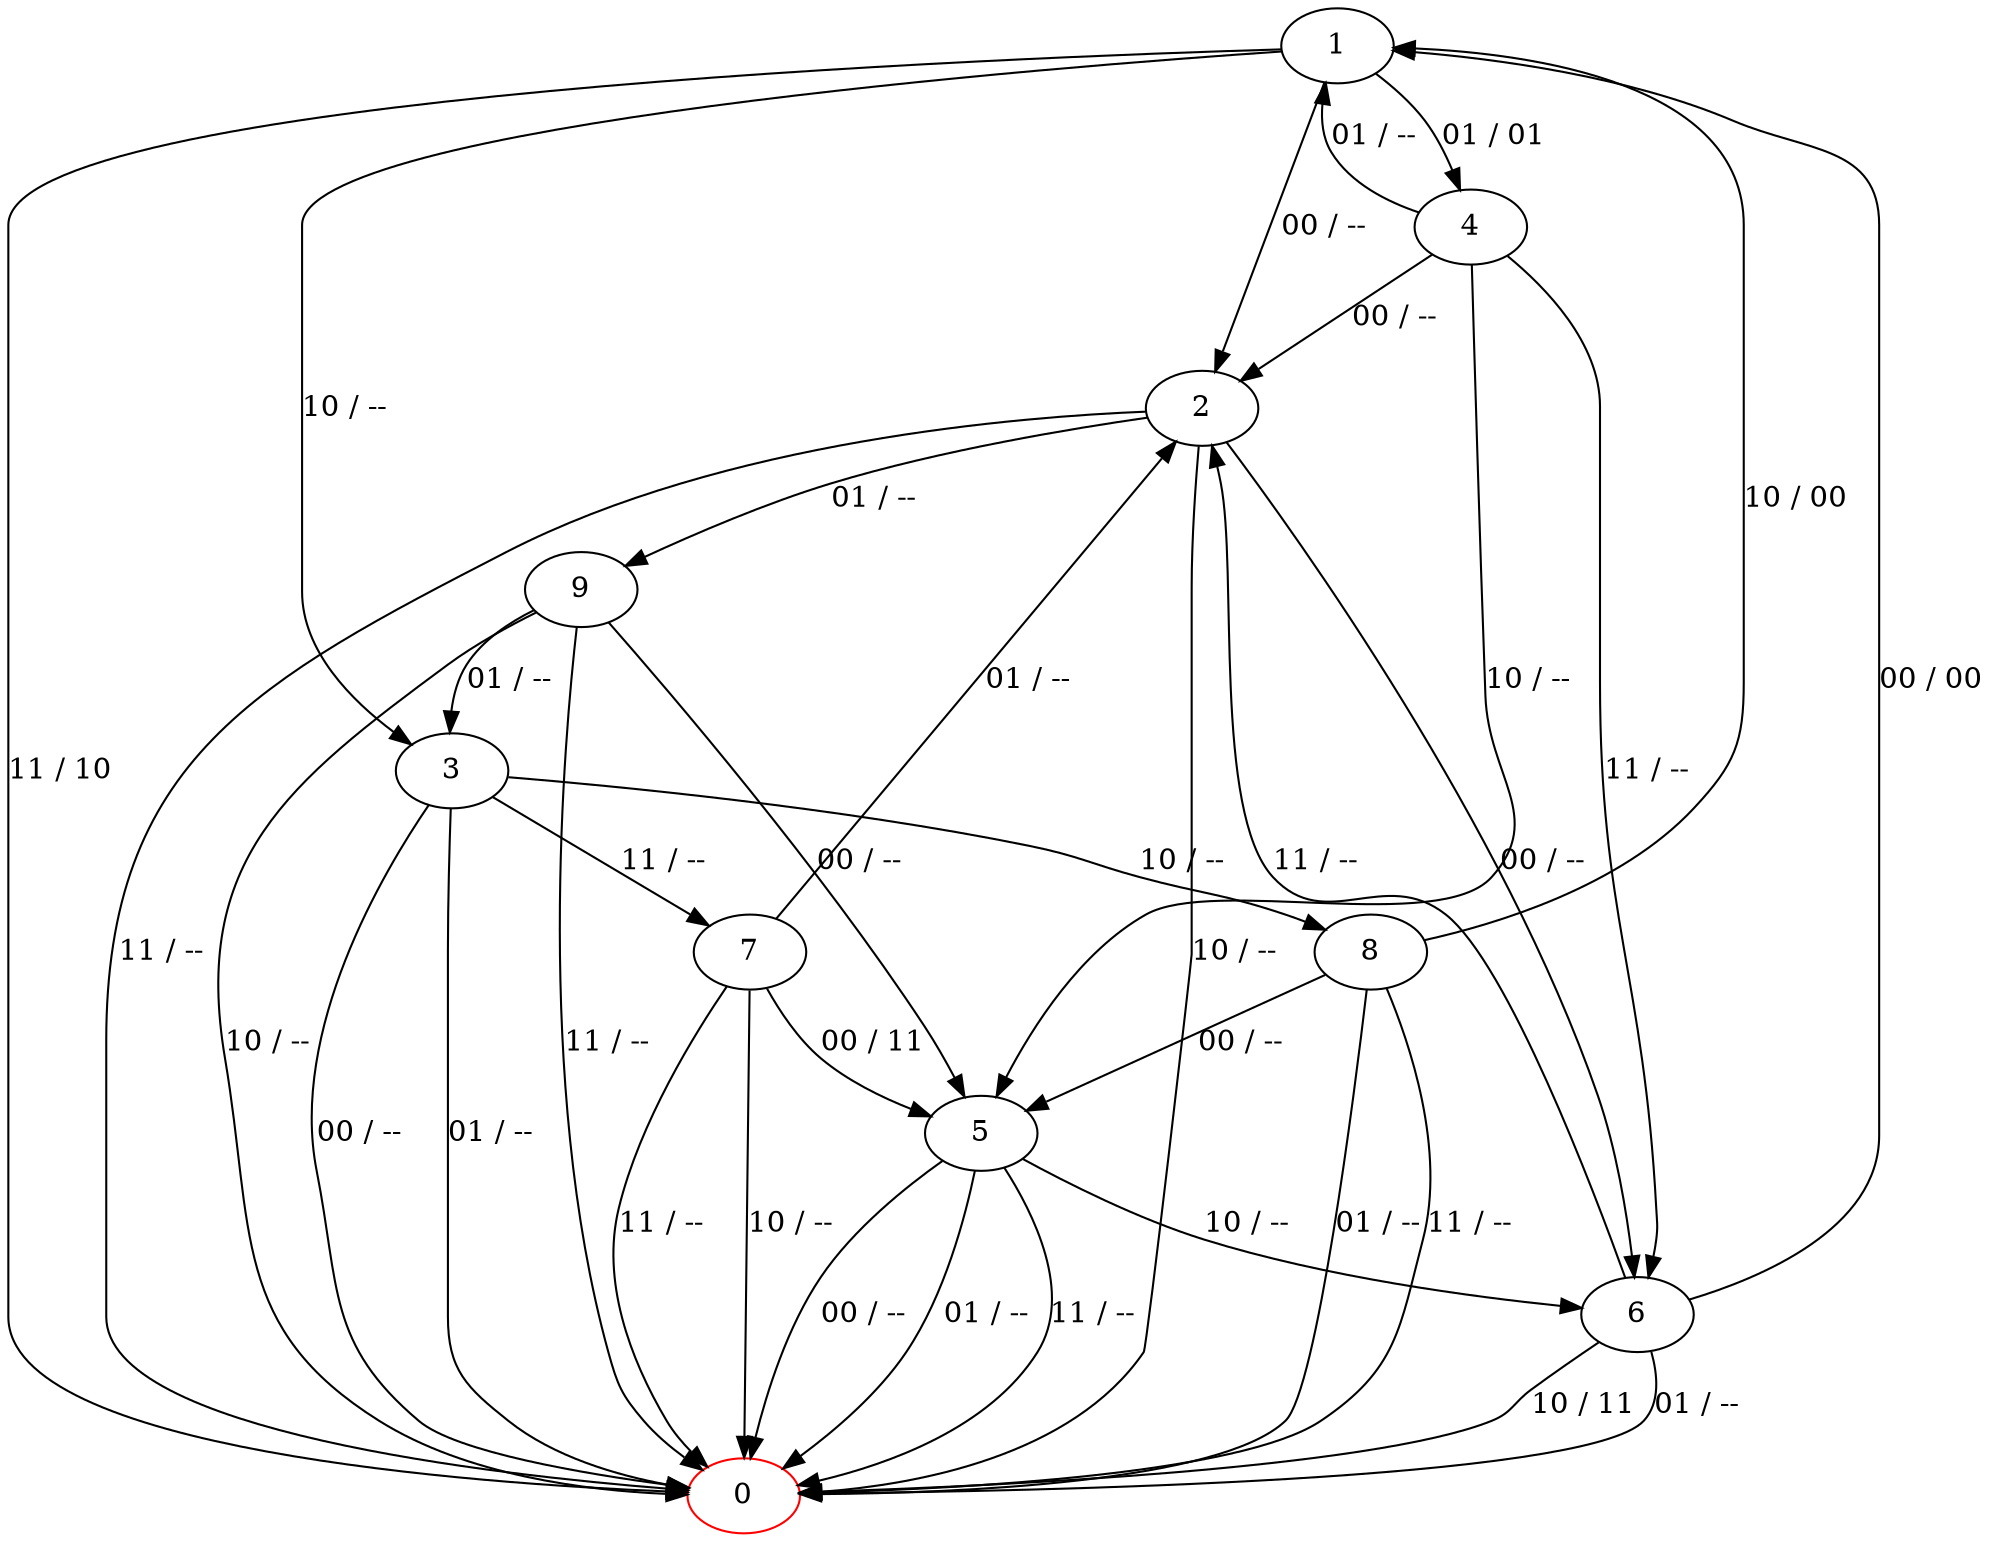 digraph g {
0 [color="red"]
1
2
3
4
5
6
7
8
9
1 -> 2 [label="00 / --"]
1 -> 4 [label="01 / 01"]
1 -> 3 [label="10 / --"]
1 -> 0 [label="11 / 10"]
3 -> 0 [label="00 / --"]
3 -> 0 [label="01 / --"]
3 -> 7 [label="11 / --"]
3 -> 8 [label="10 / --"]
4 -> 2 [label="00 / --"]
4 -> 1 [label="01 / --"]
4 -> 6 [label="11 / --"]
4 -> 5 [label="10 / --"]
5 -> 0 [label="00 / --"]
5 -> 0 [label="01 / --"]
5 -> 0 [label="11 / --"]
5 -> 6 [label="10 / --"]
6 -> 1 [label="00 / 00"]
6 -> 0 [label="01 / --"]
6 -> 2 [label="11 / --"]
6 -> 0 [label="10 / 11"]
7 -> 5 [label="00 / 11"]
7 -> 2 [label="01 / --"]
7 -> 0 [label="11 / --"]
7 -> 0 [label="10 / --"]
8 -> 5 [label="00 / --"]
8 -> 0 [label="01 / --"]
8 -> 0 [label="11 / --"]
8 -> 1 [label="10 / 00"]
9 -> 5 [label="00 / --"]
9 -> 3 [label="01 / --"]
9 -> 0 [label="11 / --"]
9 -> 0 [label="10 / --"]
2 -> 6 [label="00 / --"]
2 -> 9 [label="01 / --"]
2 -> 0 [label="11 / --"]
2 -> 0 [label="10 / --"]
}